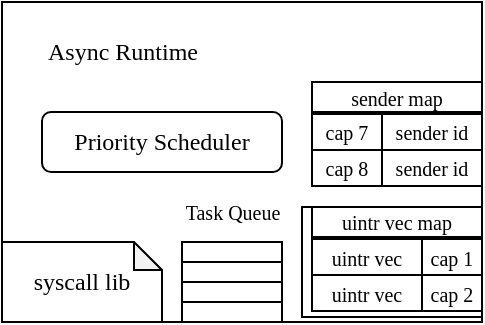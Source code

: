 <mxfile version="26.0.6">
  <diagram name="第 1 页" id="FFLkcj4Z6Y7VCHGBpM4j">
    <mxGraphModel dx="651" dy="-3122" grid="1" gridSize="10" guides="1" tooltips="1" connect="1" arrows="1" fold="1" page="1" pageScale="1" pageWidth="827" pageHeight="1169" math="0" shadow="0">
      <root>
        <mxCell id="0" />
        <mxCell id="1" parent="0" />
        <mxCell id="2F6rjFCnAvOsnTfQ9u2H-25" value="" style="rounded=0;whiteSpace=wrap;html=1;" vertex="1" parent="1">
          <mxGeometry x="600" y="4300" width="90" height="55.5" as="geometry" />
        </mxCell>
        <mxCell id="2F6rjFCnAvOsnTfQ9u2H-17" value="" style="rounded=0;whiteSpace=wrap;html=1;" vertex="1" parent="1">
          <mxGeometry x="450" y="4260" width="240" height="160" as="geometry" />
        </mxCell>
        <mxCell id="2F6rjFCnAvOsnTfQ9u2H-2" value="&lt;font face=&quot;Times New Roman&quot;&gt;Async Runtime&lt;/font&gt;" style="text;html=1;align=center;verticalAlign=middle;resizable=0;points=[];autosize=1;strokeColor=none;fillColor=none;" vertex="1" parent="1">
          <mxGeometry x="460" y="4270" width="100" height="30" as="geometry" />
        </mxCell>
        <mxCell id="2F6rjFCnAvOsnTfQ9u2H-3" value="&lt;font face=&quot;Times New Roman&quot;&gt;syscall lib&lt;/font&gt;" style="shape=note;whiteSpace=wrap;html=1;backgroundOutline=1;darkOpacity=0.05;size=14;" vertex="1" parent="1">
          <mxGeometry x="450" y="4380" width="80" height="40" as="geometry" />
        </mxCell>
        <mxCell id="2F6rjFCnAvOsnTfQ9u2H-4" value="" style="rounded=0;whiteSpace=wrap;html=1;" vertex="1" parent="1">
          <mxGeometry x="540" y="4380" width="50" height="10" as="geometry" />
        </mxCell>
        <mxCell id="2F6rjFCnAvOsnTfQ9u2H-5" value="" style="rounded=0;whiteSpace=wrap;html=1;" vertex="1" parent="1">
          <mxGeometry x="540" y="4390" width="50" height="10" as="geometry" />
        </mxCell>
        <mxCell id="2F6rjFCnAvOsnTfQ9u2H-6" value="" style="rounded=0;whiteSpace=wrap;html=1;" vertex="1" parent="1">
          <mxGeometry x="540" y="4400" width="50" height="10" as="geometry" />
        </mxCell>
        <mxCell id="2F6rjFCnAvOsnTfQ9u2H-7" value="" style="rounded=0;whiteSpace=wrap;html=1;" vertex="1" parent="1">
          <mxGeometry x="540" y="4410" width="50" height="10" as="geometry" />
        </mxCell>
        <mxCell id="2F6rjFCnAvOsnTfQ9u2H-8" value="&lt;font style=&quot;font-size: 10px;&quot; face=&quot;Times New Roman&quot;&gt;Task Queue&lt;/font&gt;" style="text;html=1;align=center;verticalAlign=middle;resizable=0;points=[];autosize=1;strokeColor=none;fillColor=none;" vertex="1" parent="1">
          <mxGeometry x="530" y="4350" width="70" height="30" as="geometry" />
        </mxCell>
        <mxCell id="2F6rjFCnAvOsnTfQ9u2H-11" value="" style="rounded=0;whiteSpace=wrap;html=1;" vertex="1" parent="1">
          <mxGeometry x="600" y="4362.5" width="90" height="55" as="geometry" />
        </mxCell>
        <mxCell id="2F6rjFCnAvOsnTfQ9u2H-12" value="&lt;font face=&quot;Times New Roman&quot;&gt;&lt;span style=&quot;font-size: 10px;&quot;&gt;uintr vec map&lt;/span&gt;&lt;/font&gt;" style="rounded=0;whiteSpace=wrap;html=1;" vertex="1" parent="1">
          <mxGeometry x="605" y="4362.5" width="85" height="15" as="geometry" />
        </mxCell>
        <mxCell id="2F6rjFCnAvOsnTfQ9u2H-13" value="&lt;font style=&quot;font-size: 10px;&quot; face=&quot;Times New Roman&quot;&gt;cap 1&lt;/font&gt;" style="rounded=0;whiteSpace=wrap;html=1;" vertex="1" parent="1">
          <mxGeometry x="660" y="4378.5" width="30" height="18" as="geometry" />
        </mxCell>
        <mxCell id="2F6rjFCnAvOsnTfQ9u2H-14" value="&lt;font style=&quot;font-size: 10px;&quot; face=&quot;Times New Roman&quot;&gt;uintr vec&lt;/font&gt;" style="rounded=0;whiteSpace=wrap;html=1;" vertex="1" parent="1">
          <mxGeometry x="605" y="4378.5" width="55" height="18" as="geometry" />
        </mxCell>
        <mxCell id="2F6rjFCnAvOsnTfQ9u2H-15" value="&lt;font style=&quot;font-size: 10px;&quot; face=&quot;Times New Roman&quot;&gt;cap 2&lt;/font&gt;" style="rounded=0;whiteSpace=wrap;html=1;" vertex="1" parent="1">
          <mxGeometry x="660" y="4396.5" width="30" height="18" as="geometry" />
        </mxCell>
        <mxCell id="2F6rjFCnAvOsnTfQ9u2H-16" value="&lt;font style=&quot;font-size: 10px;&quot; face=&quot;Times New Roman&quot;&gt;uintr vec&lt;/font&gt;" style="rounded=0;whiteSpace=wrap;html=1;" vertex="1" parent="1">
          <mxGeometry x="605" y="4396.5" width="55" height="18" as="geometry" />
        </mxCell>
        <mxCell id="2F6rjFCnAvOsnTfQ9u2H-19" value="&lt;font style=&quot;font-size: 10px;&quot; face=&quot;Times New Roman&quot;&gt;sender map&lt;/font&gt;" style="rounded=0;whiteSpace=wrap;html=1;" vertex="1" parent="1">
          <mxGeometry x="605" y="4300" width="85" height="15" as="geometry" />
        </mxCell>
        <mxCell id="2F6rjFCnAvOsnTfQ9u2H-20" value="&lt;font style=&quot;font-size: 10px;&quot; face=&quot;Times New Roman&quot;&gt;cap 7&lt;/font&gt;" style="rounded=0;whiteSpace=wrap;html=1;" vertex="1" parent="1">
          <mxGeometry x="605" y="4316" width="35" height="18" as="geometry" />
        </mxCell>
        <mxCell id="2F6rjFCnAvOsnTfQ9u2H-21" value="&lt;font style=&quot;font-size: 10px;&quot; face=&quot;Times New Roman&quot;&gt;sender id&lt;/font&gt;" style="rounded=0;whiteSpace=wrap;html=1;" vertex="1" parent="1">
          <mxGeometry x="640" y="4316" width="50" height="18" as="geometry" />
        </mxCell>
        <mxCell id="2F6rjFCnAvOsnTfQ9u2H-22" value="&lt;font style=&quot;font-size: 10px;&quot; face=&quot;Times New Roman&quot;&gt;cap 8&lt;/font&gt;" style="rounded=0;whiteSpace=wrap;html=1;" vertex="1" parent="1">
          <mxGeometry x="605" y="4334" width="35" height="18" as="geometry" />
        </mxCell>
        <mxCell id="2F6rjFCnAvOsnTfQ9u2H-23" value="&lt;font style=&quot;font-size: 10px;&quot; face=&quot;Times New Roman&quot;&gt;sender id&lt;/font&gt;" style="rounded=0;whiteSpace=wrap;html=1;" vertex="1" parent="1">
          <mxGeometry x="640" y="4334" width="50" height="18" as="geometry" />
        </mxCell>
        <mxCell id="2F6rjFCnAvOsnTfQ9u2H-28" value="&lt;font face=&quot;Times New Roman&quot;&gt;Priority Scheduler&lt;/font&gt;" style="rounded=1;whiteSpace=wrap;html=1;" vertex="1" parent="1">
          <mxGeometry x="470" y="4315" width="120" height="30" as="geometry" />
        </mxCell>
      </root>
    </mxGraphModel>
  </diagram>
</mxfile>
